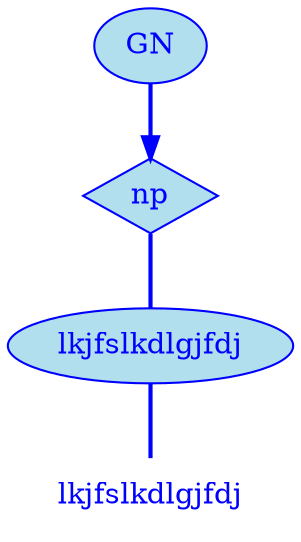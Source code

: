 digraph g {
	graph [bb="0,0,132,252"];
	node [label="\N"];
	graph [_draw_="c 5 -white C 5 -white P 4 0 0 0 252 132 252 132 0 ",
		xdotversion="1.2"];
	"mc1s1_t1#token84" [label=lkjfslkdlgjfdj, shape=plaintext, fillcolor=lightblue2, fontcolor=blue, pos="66,18", width="1.33", height="0.50", _ldraw_="F 14.000000 11 -Times-Roman c 4 -blue T 66 13 0 80 14 -lkjfslkdlgjfdj "];
	"mc1s1_W1#wordmc1s1_t1#token" [label=lkjfslkdlgjfdj, shape=ellipse, fillcolor=lightblue2, fontcolor=blue, pos="66,90", width="1.83", height="0.50", color=blue, style=filled, _draw_="S 6 -filled c 4 -blue C 10 -lightblue2 E 66 90 66 18 ", _ldraw_="F 14.000000 11 -Times-Roman c 4 -blue T 66 85 0 80 14 -lkjfslkdlgjfdj "];
	"mc1s1_P13#pos" [label=np, shape=diamond, fillcolor=lightblue2, fontcolor=blue, pos="66,162", width="0.75", height="0.50", color=blue, style=filled, _draw_="S 6 -filled c 4 -blue C 10 -lightblue2 P 4 66 180 39 162 66 144 93 162 ", _ldraw_="F 14.000000 11 -Times-Roman c 4 -blue T 66 157 0 17 2 -np "];
	"mc1s1_chk0#chunk" [label=GN, fillcolor=lightblue2, fontcolor=blue, pos="66,234", width="0.75", height="0.50", color=blue, style=filled, arrowhead=doubleoctagon, _draw_="S 6 -filled c 4 -blue C 10 -lightblue2 E 66 234 27 18 ", _ldraw_="F 14.000000 11 -Times-Roman c 4 -blue T 66 229 0 22 2 -GN "];
	"mc1s1_W1#wordmc1s1_t1#token" -> "mc1s1_t1#token84" [arrowhead=none, color=blue, fontcolor=blue, style=bold, minlen=1, pos="66,72 66,61 66,47 66,36", _draw_="S 4 -bold c 4 -blue B 4 66 72 66 61 66 47 66 36 "];
	"mc1s1_P13#pos" -> "mc1s1_W1#wordmc1s1_t1#token" [arrowhead=none, color=blue, fontcolor=blue, style=bold, minlen=1, pos="66,144 66,133 66,119 66,108", _draw_="S 4 -bold c 4 -blue B 4 66 144 66 133 66 119 66 108 "];
	"mc1s1_chk0#chunk" -> "mc1s1_P13#pos" [color=blue, fontcolor=blue, style=bold, minlen=1, pos="e,66,180 66,216 66,208 66,199 66,190", shape=normal, _draw_="S 4 -bold c 4 -blue B 4 66 216 66 208 66 199 66 190 ", _hdraw_="S 5 -solid S 15 -setlinewidth(1) c 4 -blue C 4 -blue P 3 70 190 66 180 63 190 "];
}
